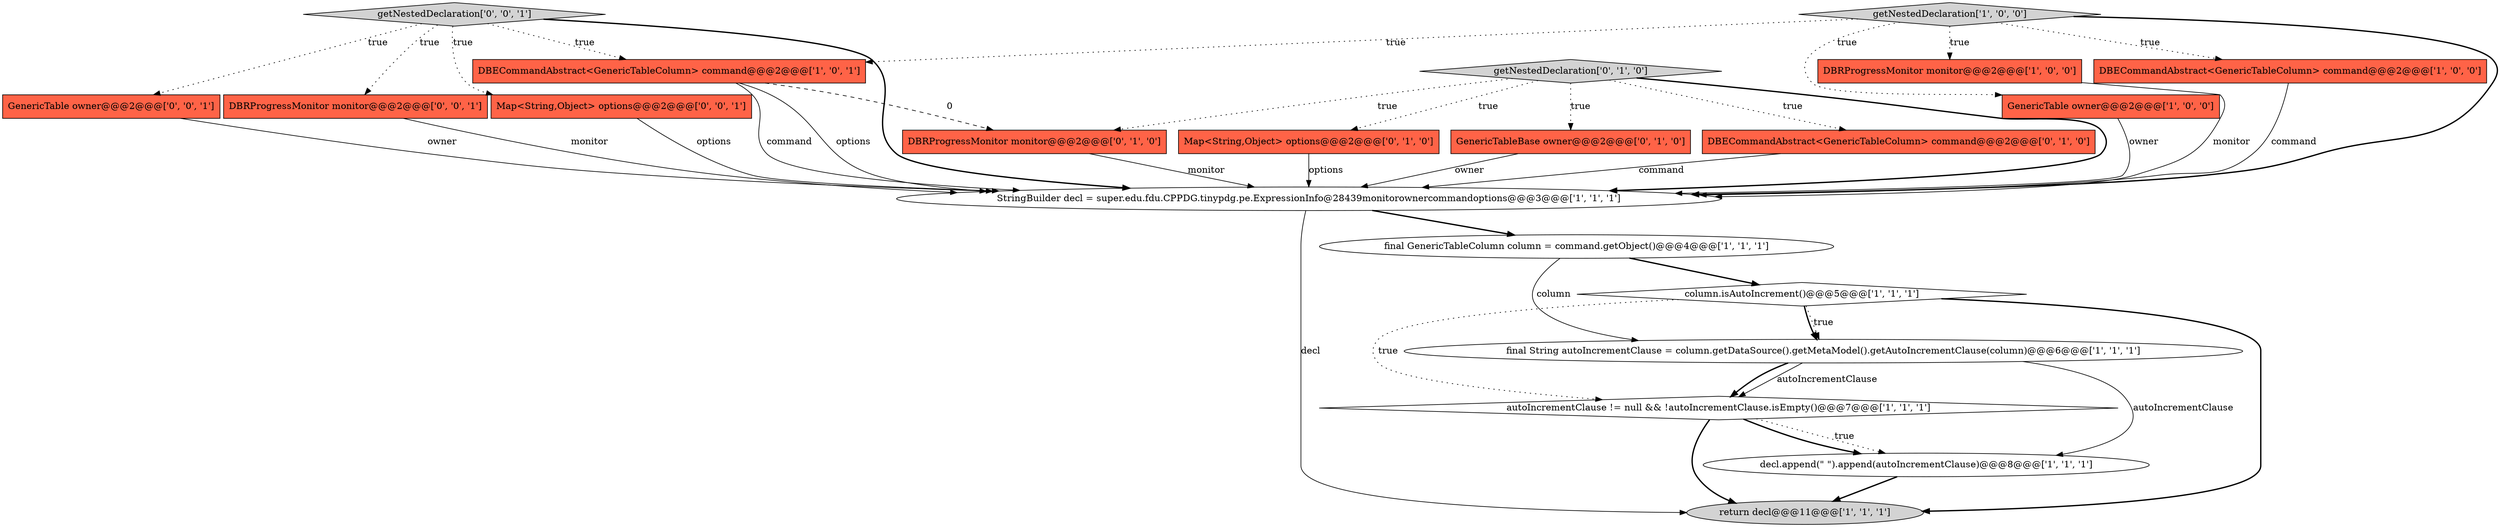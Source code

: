 digraph {
15 [style = filled, label = "getNestedDeclaration['0', '1', '0']", fillcolor = lightgray, shape = diamond image = "AAA0AAABBB2BBB"];
4 [style = filled, label = "final String autoIncrementClause = column.getDataSource().getMetaModel().getAutoIncrementClause(column)@@@6@@@['1', '1', '1']", fillcolor = white, shape = ellipse image = "AAA0AAABBB1BBB"];
7 [style = filled, label = "GenericTable owner@@@2@@@['1', '0', '0']", fillcolor = tomato, shape = box image = "AAA0AAABBB1BBB"];
8 [style = filled, label = "DBECommandAbstract<GenericTableColumn> command@@@2@@@['1', '0', '1']", fillcolor = tomato, shape = box image = "AAA0AAABBB1BBB"];
20 [style = filled, label = "DBRProgressMonitor monitor@@@2@@@['0', '0', '1']", fillcolor = tomato, shape = box image = "AAA0AAABBB3BBB"];
3 [style = filled, label = "StringBuilder decl = super.edu.fdu.CPPDG.tinypdg.pe.ExpressionInfo@28439monitorownercommandoptions@@@3@@@['1', '1', '1']", fillcolor = white, shape = ellipse image = "AAA0AAABBB1BBB"];
16 [style = filled, label = "DBRProgressMonitor monitor@@@2@@@['0', '1', '0']", fillcolor = tomato, shape = box image = "AAA1AAABBB2BBB"];
19 [style = filled, label = "getNestedDeclaration['0', '0', '1']", fillcolor = lightgray, shape = diamond image = "AAA0AAABBB3BBB"];
18 [style = filled, label = "GenericTable owner@@@2@@@['0', '0', '1']", fillcolor = tomato, shape = box image = "AAA0AAABBB3BBB"];
13 [style = filled, label = "DBECommandAbstract<GenericTableColumn> command@@@2@@@['0', '1', '0']", fillcolor = tomato, shape = box image = "AAA0AAABBB2BBB"];
0 [style = filled, label = "DBRProgressMonitor monitor@@@2@@@['1', '0', '0']", fillcolor = tomato, shape = box image = "AAA0AAABBB1BBB"];
11 [style = filled, label = "decl.append(\" \").append(autoIncrementClause)@@@8@@@['1', '1', '1']", fillcolor = white, shape = ellipse image = "AAA0AAABBB1BBB"];
2 [style = filled, label = "DBECommandAbstract<GenericTableColumn> command@@@2@@@['1', '0', '0']", fillcolor = tomato, shape = box image = "AAA0AAABBB1BBB"];
1 [style = filled, label = "autoIncrementClause != null && !autoIncrementClause.isEmpty()@@@7@@@['1', '1', '1']", fillcolor = white, shape = diamond image = "AAA0AAABBB1BBB"];
6 [style = filled, label = "column.isAutoIncrement()@@@5@@@['1', '1', '1']", fillcolor = white, shape = diamond image = "AAA0AAABBB1BBB"];
5 [style = filled, label = "final GenericTableColumn column = command.getObject()@@@4@@@['1', '1', '1']", fillcolor = white, shape = ellipse image = "AAA0AAABBB1BBB"];
17 [style = filled, label = "Map<String,Object> options@@@2@@@['0', '0', '1']", fillcolor = tomato, shape = box image = "AAA0AAABBB3BBB"];
10 [style = filled, label = "return decl@@@11@@@['1', '1', '1']", fillcolor = lightgray, shape = ellipse image = "AAA0AAABBB1BBB"];
14 [style = filled, label = "Map<String,Object> options@@@2@@@['0', '1', '0']", fillcolor = tomato, shape = box image = "AAA0AAABBB2BBB"];
12 [style = filled, label = "GenericTableBase owner@@@2@@@['0', '1', '0']", fillcolor = tomato, shape = box image = "AAA0AAABBB2BBB"];
9 [style = filled, label = "getNestedDeclaration['1', '0', '0']", fillcolor = lightgray, shape = diamond image = "AAA0AAABBB1BBB"];
8->16 [style = dashed, label="0"];
9->0 [style = dotted, label="true"];
19->17 [style = dotted, label="true"];
19->20 [style = dotted, label="true"];
4->1 [style = solid, label="autoIncrementClause"];
1->11 [style = dotted, label="true"];
16->3 [style = solid, label="monitor"];
6->1 [style = dotted, label="true"];
2->3 [style = solid, label="command"];
19->18 [style = dotted, label="true"];
12->3 [style = solid, label="owner"];
13->3 [style = solid, label="command"];
15->16 [style = dotted, label="true"];
15->14 [style = dotted, label="true"];
15->3 [style = bold, label=""];
19->8 [style = dotted, label="true"];
1->11 [style = bold, label=""];
15->13 [style = dotted, label="true"];
9->8 [style = dotted, label="true"];
6->4 [style = bold, label=""];
3->5 [style = bold, label=""];
0->3 [style = solid, label="monitor"];
8->3 [style = solid, label="options"];
20->3 [style = solid, label="monitor"];
5->6 [style = bold, label=""];
6->4 [style = dotted, label="true"];
7->3 [style = solid, label="owner"];
18->3 [style = solid, label="owner"];
17->3 [style = solid, label="options"];
11->10 [style = bold, label=""];
9->2 [style = dotted, label="true"];
6->10 [style = bold, label=""];
5->4 [style = solid, label="column"];
14->3 [style = solid, label="options"];
9->3 [style = bold, label=""];
15->12 [style = dotted, label="true"];
4->1 [style = bold, label=""];
8->3 [style = solid, label="command"];
9->7 [style = dotted, label="true"];
3->10 [style = solid, label="decl"];
1->10 [style = bold, label=""];
19->3 [style = bold, label=""];
4->11 [style = solid, label="autoIncrementClause"];
}
